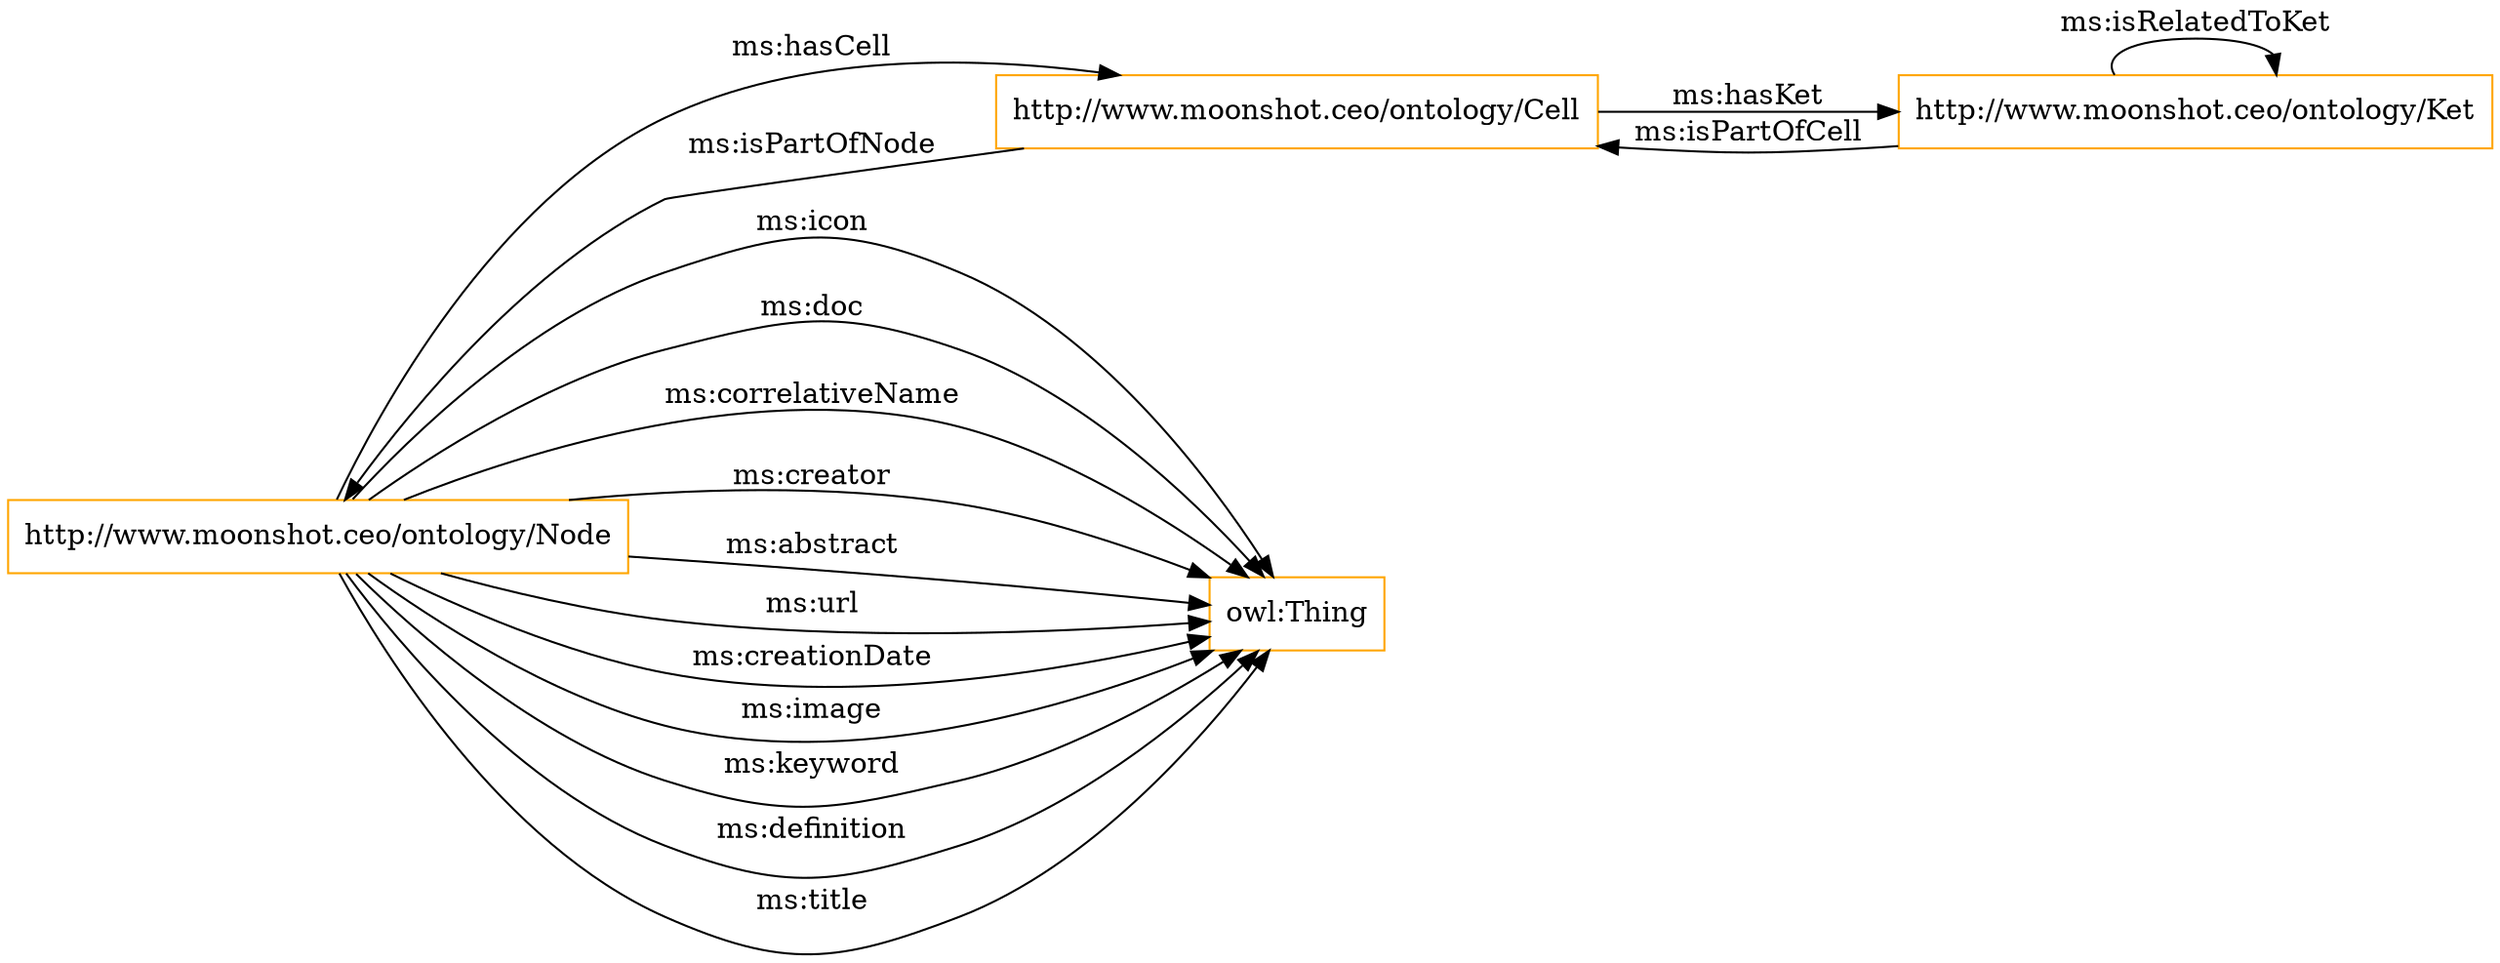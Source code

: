 digraph ar2dtool_diagram { 
rankdir=LR;
size="1501"
node [shape = rectangle, color="orange"]; "http://www.moonshot.ceo/ontology/Node" "http://www.moonshot.ceo/ontology/Ket" "http://www.moonshot.ceo/ontology/Cell" "owl:Thing" ; /*classes style*/
	"http://www.moonshot.ceo/ontology/Node" -> "owl:Thing" [ label = "ms:icon" ];
	"http://www.moonshot.ceo/ontology/Node" -> "owl:Thing" [ label = "ms:doc" ];
	"http://www.moonshot.ceo/ontology/Node" -> "owl:Thing" [ label = "ms:correlativeName" ];
	"http://www.moonshot.ceo/ontology/Node" -> "owl:Thing" [ label = "ms:creator" ];
	"http://www.moonshot.ceo/ontology/Node" -> "owl:Thing" [ label = "ms:abstract" ];
	"http://www.moonshot.ceo/ontology/Node" -> "http://www.moonshot.ceo/ontology/Cell" [ label = "ms:hasCell" ];
	"http://www.moonshot.ceo/ontology/Node" -> "owl:Thing" [ label = "ms:url" ];
	"http://www.moonshot.ceo/ontology/Node" -> "owl:Thing" [ label = "ms:creationDate" ];
	"http://www.moonshot.ceo/ontology/Node" -> "owl:Thing" [ label = "ms:image" ];
	"http://www.moonshot.ceo/ontology/Ket" -> "http://www.moonshot.ceo/ontology/Cell" [ label = "ms:isPartOfCell" ];
	"http://www.moonshot.ceo/ontology/Node" -> "owl:Thing" [ label = "ms:keyword" ];
	"http://www.moonshot.ceo/ontology/Node" -> "owl:Thing" [ label = "ms:definition" ];
	"http://www.moonshot.ceo/ontology/Node" -> "owl:Thing" [ label = "ms:title" ];
	"http://www.moonshot.ceo/ontology/Cell" -> "http://www.moonshot.ceo/ontology/Node" [ label = "ms:isPartOfNode" ];
	"http://www.moonshot.ceo/ontology/Ket" -> "http://www.moonshot.ceo/ontology/Ket" [ label = "ms:isRelatedToKet" ];
	"http://www.moonshot.ceo/ontology/Cell" -> "http://www.moonshot.ceo/ontology/Ket" [ label = "ms:hasKet" ];

}
